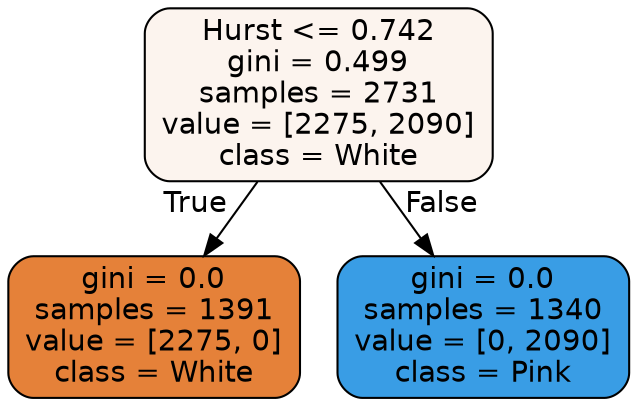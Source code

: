 digraph Tree {
node [shape=box, style="filled, rounded", color="black", fontname=helvetica] ;
edge [fontname=helvetica] ;
0 [label="Hurst <= 0.742\ngini = 0.499\nsamples = 2731\nvalue = [2275, 2090]\nclass = White", fillcolor="#e5813915"] ;
1 [label="gini = 0.0\nsamples = 1391\nvalue = [2275, 0]\nclass = White", fillcolor="#e58139ff"] ;
0 -> 1 [labeldistance=2.5, labelangle=45, headlabel="True"] ;
2 [label="gini = 0.0\nsamples = 1340\nvalue = [0, 2090]\nclass = Pink", fillcolor="#399de5ff"] ;
0 -> 2 [labeldistance=2.5, labelangle=-45, headlabel="False"] ;
}